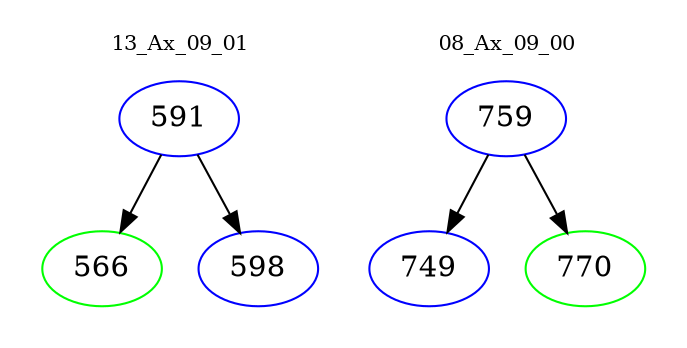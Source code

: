 digraph{
subgraph cluster_0 {
color = white
label = "13_Ax_09_01";
fontsize=10;
T0_591 [label="591", color="blue"]
T0_591 -> T0_566 [color="black"]
T0_566 [label="566", color="green"]
T0_591 -> T0_598 [color="black"]
T0_598 [label="598", color="blue"]
}
subgraph cluster_1 {
color = white
label = "08_Ax_09_00";
fontsize=10;
T1_759 [label="759", color="blue"]
T1_759 -> T1_749 [color="black"]
T1_749 [label="749", color="blue"]
T1_759 -> T1_770 [color="black"]
T1_770 [label="770", color="green"]
}
}
